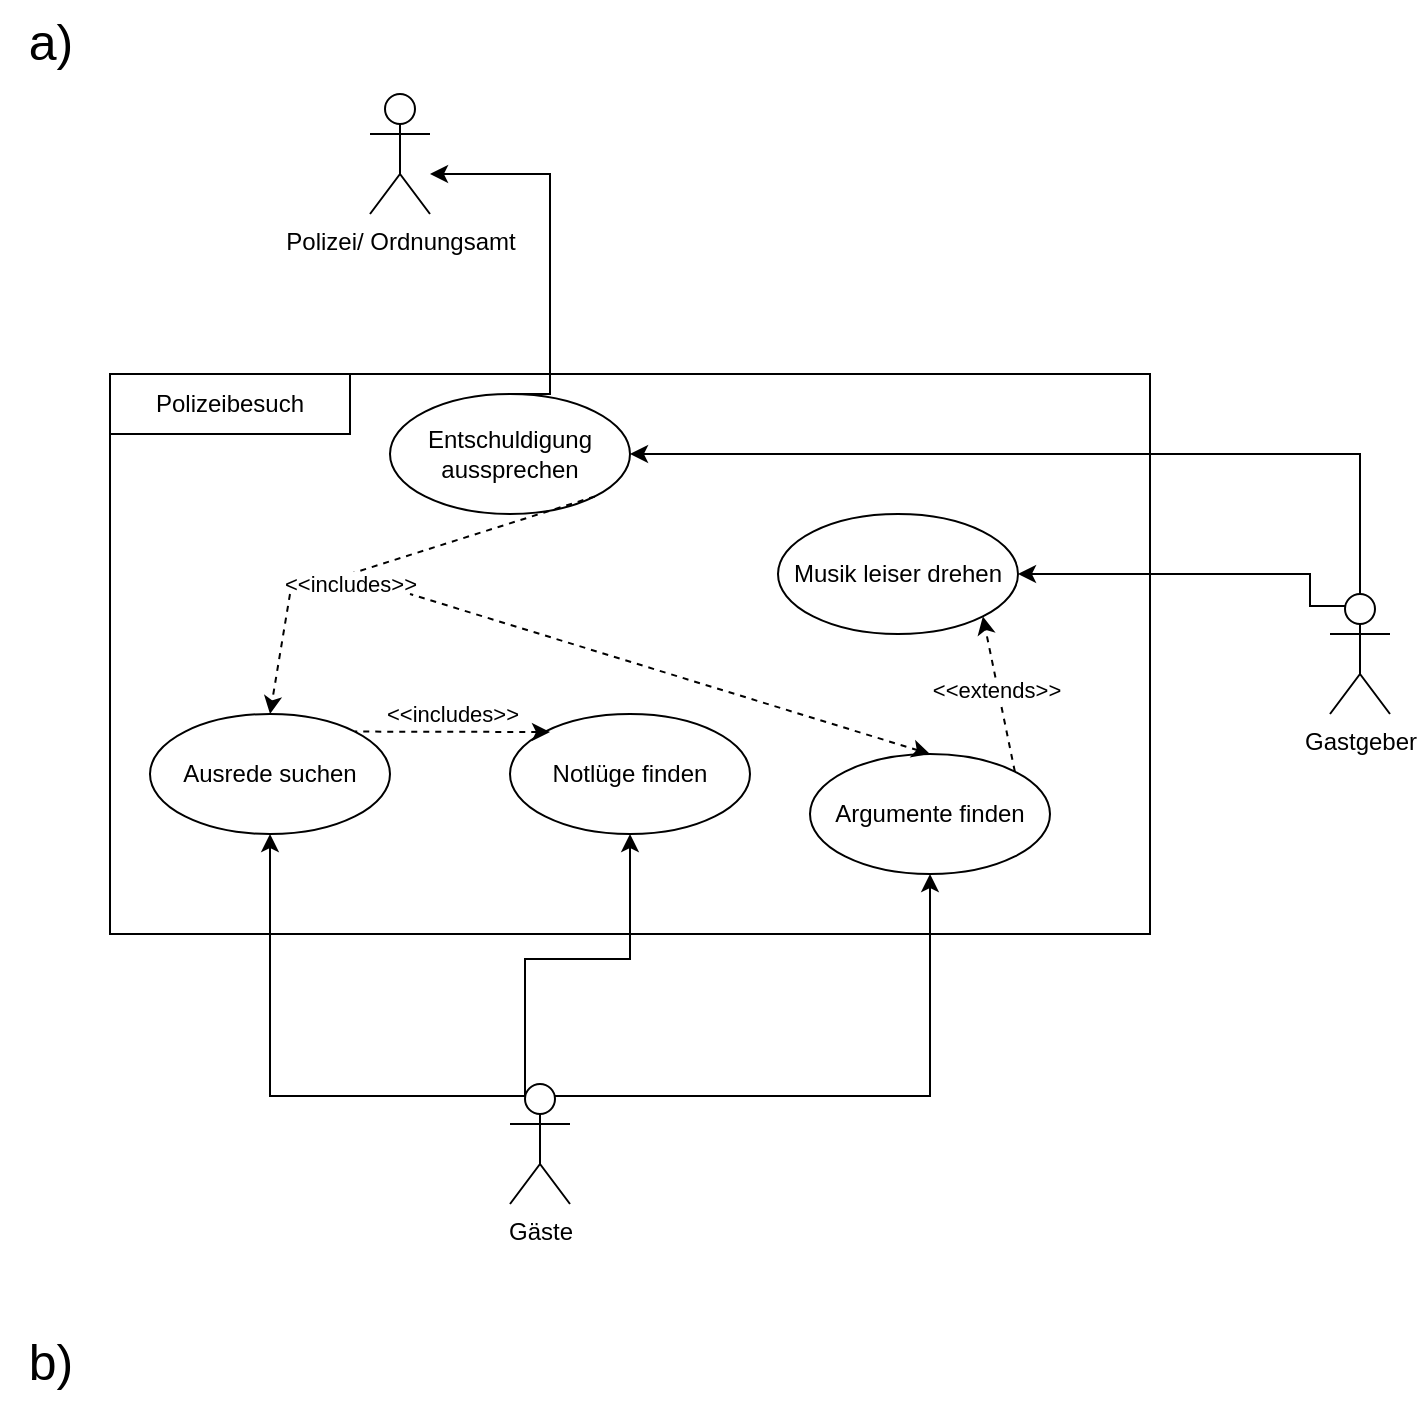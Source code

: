 <mxfile version="23.1.5" type="github">
  <diagram name="Seite-1" id="xnRWR5NUrVfUTf_g9c-T">
    <mxGraphModel dx="2630" dy="1424" grid="1" gridSize="10" guides="1" tooltips="1" connect="1" arrows="1" fold="1" page="1" pageScale="1" pageWidth="827" pageHeight="1169" math="0" shadow="0">
      <root>
        <mxCell id="0" />
        <mxCell id="1" parent="0" />
        <mxCell id="-e80-26a6NBTzjFX_eVu-1" value="" style="rounded=0;whiteSpace=wrap;html=1;" vertex="1" parent="1">
          <mxGeometry x="80" y="200" width="520" height="280" as="geometry" />
        </mxCell>
        <mxCell id="-e80-26a6NBTzjFX_eVu-2" value="Polizeibesuch" style="rounded=0;whiteSpace=wrap;html=1;" vertex="1" parent="1">
          <mxGeometry x="80" y="200" width="120" height="30" as="geometry" />
        </mxCell>
        <mxCell id="-e80-26a6NBTzjFX_eVu-7" value="Polizei/ Ordnungsamt" style="shape=umlActor;verticalLabelPosition=bottom;verticalAlign=top;html=1;" vertex="1" parent="1">
          <mxGeometry x="210" y="60" width="30" height="60" as="geometry" />
        </mxCell>
        <mxCell id="-e80-26a6NBTzjFX_eVu-20" style="edgeStyle=orthogonalEdgeStyle;rounded=0;orthogonalLoop=1;jettySize=auto;html=1;entryX=1;entryY=0.5;entryDx=0;entryDy=0;" edge="1" parent="1" source="-e80-26a6NBTzjFX_eVu-13" target="-e80-26a6NBTzjFX_eVu-19">
          <mxGeometry relative="1" as="geometry">
            <Array as="points">
              <mxPoint x="705" y="240" />
            </Array>
          </mxGeometry>
        </mxCell>
        <mxCell id="-e80-26a6NBTzjFX_eVu-27" style="edgeStyle=orthogonalEdgeStyle;rounded=0;orthogonalLoop=1;jettySize=auto;html=1;exitX=0.25;exitY=0.1;exitDx=0;exitDy=0;exitPerimeter=0;entryX=1;entryY=0.5;entryDx=0;entryDy=0;" edge="1" parent="1" source="-e80-26a6NBTzjFX_eVu-13" target="-e80-26a6NBTzjFX_eVu-18">
          <mxGeometry relative="1" as="geometry">
            <mxPoint x="630" y="306.077" as="targetPoint" />
            <Array as="points">
              <mxPoint x="680" y="316" />
              <mxPoint x="680" y="300" />
            </Array>
          </mxGeometry>
        </mxCell>
        <mxCell id="-e80-26a6NBTzjFX_eVu-13" value="Gastgeber" style="shape=umlActor;verticalLabelPosition=bottom;verticalAlign=top;html=1;" vertex="1" parent="1">
          <mxGeometry x="690" y="310" width="30" height="60" as="geometry" />
        </mxCell>
        <mxCell id="-e80-26a6NBTzjFX_eVu-23" style="edgeStyle=orthogonalEdgeStyle;rounded=0;orthogonalLoop=1;jettySize=auto;html=1;entryX=0.5;entryY=1;entryDx=0;entryDy=0;exitX=0.25;exitY=0.1;exitDx=0;exitDy=0;exitPerimeter=0;" edge="1" parent="1" source="-e80-26a6NBTzjFX_eVu-14" target="-e80-26a6NBTzjFX_eVu-17">
          <mxGeometry relative="1" as="geometry" />
        </mxCell>
        <mxCell id="-e80-26a6NBTzjFX_eVu-24" style="edgeStyle=orthogonalEdgeStyle;rounded=0;orthogonalLoop=1;jettySize=auto;html=1;exitX=0.25;exitY=0.1;exitDx=0;exitDy=0;exitPerimeter=0;entryX=0.5;entryY=1;entryDx=0;entryDy=0;" edge="1" parent="1" source="-e80-26a6NBTzjFX_eVu-14" target="-e80-26a6NBTzjFX_eVu-16">
          <mxGeometry relative="1" as="geometry" />
        </mxCell>
        <mxCell id="-e80-26a6NBTzjFX_eVu-25" style="edgeStyle=orthogonalEdgeStyle;rounded=0;orthogonalLoop=1;jettySize=auto;html=1;exitX=0.75;exitY=0.1;exitDx=0;exitDy=0;exitPerimeter=0;entryX=0.5;entryY=1;entryDx=0;entryDy=0;" edge="1" parent="1" source="-e80-26a6NBTzjFX_eVu-14" target="-e80-26a6NBTzjFX_eVu-15">
          <mxGeometry relative="1" as="geometry" />
        </mxCell>
        <mxCell id="-e80-26a6NBTzjFX_eVu-14" value="Gäste" style="shape=umlActor;verticalLabelPosition=bottom;verticalAlign=top;html=1;" vertex="1" parent="1">
          <mxGeometry x="280" y="555" width="30" height="60" as="geometry" />
        </mxCell>
        <mxCell id="-e80-26a6NBTzjFX_eVu-15" value="Ausrede suchen" style="ellipse;whiteSpace=wrap;html=1;" vertex="1" parent="1">
          <mxGeometry x="100" y="370" width="120" height="60" as="geometry" />
        </mxCell>
        <mxCell id="-e80-26a6NBTzjFX_eVu-16" value="Notlüge finden" style="ellipse;whiteSpace=wrap;html=1;" vertex="1" parent="1">
          <mxGeometry x="280" y="370" width="120" height="60" as="geometry" />
        </mxCell>
        <mxCell id="-e80-26a6NBTzjFX_eVu-17" value="Argumente finden" style="ellipse;whiteSpace=wrap;html=1;" vertex="1" parent="1">
          <mxGeometry x="430" y="390" width="120" height="60" as="geometry" />
        </mxCell>
        <mxCell id="-e80-26a6NBTzjFX_eVu-18" value="Musik leiser drehen" style="ellipse;whiteSpace=wrap;html=1;" vertex="1" parent="1">
          <mxGeometry x="414" y="270" width="120" height="60" as="geometry" />
        </mxCell>
        <mxCell id="-e80-26a6NBTzjFX_eVu-21" style="edgeStyle=orthogonalEdgeStyle;rounded=0;orthogonalLoop=1;jettySize=auto;html=1;exitX=0.5;exitY=0;exitDx=0;exitDy=0;" edge="1" parent="1" source="-e80-26a6NBTzjFX_eVu-19" target="-e80-26a6NBTzjFX_eVu-7">
          <mxGeometry relative="1" as="geometry">
            <Array as="points">
              <mxPoint x="300" y="100" />
            </Array>
          </mxGeometry>
        </mxCell>
        <mxCell id="-e80-26a6NBTzjFX_eVu-19" value="Entschuldigung aussprechen" style="ellipse;whiteSpace=wrap;html=1;" vertex="1" parent="1">
          <mxGeometry x="220" y="210" width="120" height="60" as="geometry" />
        </mxCell>
        <mxCell id="-e80-26a6NBTzjFX_eVu-28" value="" style="endArrow=none;dashed=1;html=1;rounded=0;entryX=1;entryY=0;entryDx=0;entryDy=0;endFill=0;startArrow=classic;startFill=1;" edge="1" parent="1" target="-e80-26a6NBTzjFX_eVu-15">
          <mxGeometry width="50" height="50" relative="1" as="geometry">
            <mxPoint x="300" y="379" as="sourcePoint" />
            <mxPoint x="290" y="330" as="targetPoint" />
            <Array as="points" />
          </mxGeometry>
        </mxCell>
        <mxCell id="-e80-26a6NBTzjFX_eVu-29" value="&amp;lt;&amp;lt;includes&amp;gt;&amp;gt;" style="edgeLabel;html=1;align=center;verticalAlign=middle;resizable=0;points=[];" vertex="1" connectable="0" parent="-e80-26a6NBTzjFX_eVu-28">
          <mxGeometry x="0.007" relative="1" as="geometry">
            <mxPoint y="-9" as="offset" />
          </mxGeometry>
        </mxCell>
        <mxCell id="-e80-26a6NBTzjFX_eVu-30" value="" style="endArrow=classic;html=1;strokeWidth=1;rounded=0;exitX=1;exitY=0;exitDx=0;exitDy=0;entryX=1;entryY=1;entryDx=0;entryDy=0;dashed=1;endFill=1;" edge="1" parent="1" source="-e80-26a6NBTzjFX_eVu-17" target="-e80-26a6NBTzjFX_eVu-18">
          <mxGeometry width="50" height="50" relative="1" as="geometry">
            <mxPoint x="800" y="320" as="sourcePoint" />
            <mxPoint x="850" y="270" as="targetPoint" />
          </mxGeometry>
        </mxCell>
        <mxCell id="-e80-26a6NBTzjFX_eVu-31" value="&amp;lt;&amp;lt;extends&amp;gt;&amp;gt;" style="edgeLabel;html=1;align=center;verticalAlign=middle;resizable=0;points=[];" vertex="1" connectable="0" parent="-e80-26a6NBTzjFX_eVu-30">
          <mxGeometry x="0.062" y="1" relative="1" as="geometry">
            <mxPoint as="offset" />
          </mxGeometry>
        </mxCell>
        <mxCell id="-e80-26a6NBTzjFX_eVu-33" value="" style="endArrow=none;dashed=1;html=1;strokeWidth=1;rounded=0;exitX=1;exitY=1;exitDx=0;exitDy=0;endFill=0;" edge="1" parent="1" source="-e80-26a6NBTzjFX_eVu-19">
          <mxGeometry width="50" height="50" relative="1" as="geometry">
            <mxPoint x="800" y="320" as="sourcePoint" />
            <mxPoint x="200" y="300" as="targetPoint" />
          </mxGeometry>
        </mxCell>
        <mxCell id="-e80-26a6NBTzjFX_eVu-34" value="&amp;lt;&amp;lt;includes&amp;gt;&amp;gt;" style="edgeLabel;html=1;align=center;verticalAlign=middle;resizable=0;points=[];labelBackgroundColor=#FFFFFF;spacing=6;spacingTop=0;spacingLeft=1;labelBorderColor=none;spacingRight=1;" vertex="1" connectable="0" parent="-e80-26a6NBTzjFX_eVu-33">
          <mxGeometry x="0.013" y="-1" relative="1" as="geometry">
            <mxPoint x="-60" y="25" as="offset" />
          </mxGeometry>
        </mxCell>
        <mxCell id="-e80-26a6NBTzjFX_eVu-35" value="" style="endArrow=none;dashed=1;html=1;strokeWidth=1;rounded=0;exitX=0.5;exitY=0;exitDx=0;exitDy=0;endFill=0;startArrow=classic;startFill=1;" edge="1" parent="1" source="-e80-26a6NBTzjFX_eVu-17">
          <mxGeometry width="50" height="50" relative="1" as="geometry">
            <mxPoint x="800" y="320" as="sourcePoint" />
            <mxPoint x="230" y="310" as="targetPoint" />
          </mxGeometry>
        </mxCell>
        <mxCell id="-e80-26a6NBTzjFX_eVu-36" value="" style="endArrow=classic;dashed=1;html=1;strokeWidth=1;rounded=0;entryX=0.5;entryY=0;entryDx=0;entryDy=0;endFill=1;" edge="1" parent="1" target="-e80-26a6NBTzjFX_eVu-15">
          <mxGeometry width="50" height="50" relative="1" as="geometry">
            <mxPoint x="170" y="310" as="sourcePoint" />
            <mxPoint x="210" y="320" as="targetPoint" />
          </mxGeometry>
        </mxCell>
        <mxCell id="-e80-26a6NBTzjFX_eVu-40" value="&lt;font style=&quot;font-size: 25px;&quot;&gt;a)&lt;/font&gt;" style="text;html=1;align=center;verticalAlign=middle;resizable=0;points=[];autosize=1;strokeColor=none;fillColor=none;" vertex="1" parent="1">
          <mxGeometry x="25" y="13" width="50" height="40" as="geometry" />
        </mxCell>
        <mxCell id="-e80-26a6NBTzjFX_eVu-41" value="&lt;font style=&quot;font-size: 25px;&quot;&gt;b)&lt;/font&gt;" style="text;html=1;align=center;verticalAlign=middle;resizable=0;points=[];autosize=1;strokeColor=none;fillColor=none;" vertex="1" parent="1">
          <mxGeometry x="25" y="673" width="50" height="40" as="geometry" />
        </mxCell>
      </root>
    </mxGraphModel>
  </diagram>
</mxfile>

